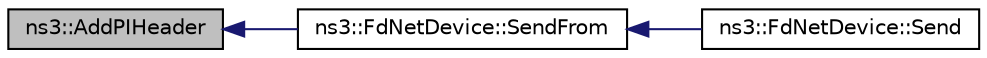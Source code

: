 digraph "ns3::AddPIHeader"
{
  edge [fontname="Helvetica",fontsize="10",labelfontname="Helvetica",labelfontsize="10"];
  node [fontname="Helvetica",fontsize="10",shape=record];
  rankdir="LR";
  Node1 [label="ns3::AddPIHeader",height=0.2,width=0.4,color="black", fillcolor="grey75", style="filled", fontcolor="black"];
  Node1 -> Node2 [dir="back",color="midnightblue",fontsize="10",style="solid"];
  Node2 [label="ns3::FdNetDevice::SendFrom",height=0.2,width=0.4,color="black", fillcolor="white", style="filled",URL="$d1/d50/classns3_1_1FdNetDevice.html#acf6a3cd28d254cd41c1776cbb55095cb"];
  Node2 -> Node3 [dir="back",color="midnightblue",fontsize="10",style="solid"];
  Node3 [label="ns3::FdNetDevice::Send",height=0.2,width=0.4,color="black", fillcolor="white", style="filled",URL="$d1/d50/classns3_1_1FdNetDevice.html#aa6a59de8f1c4586446d8d59213f60619"];
}

